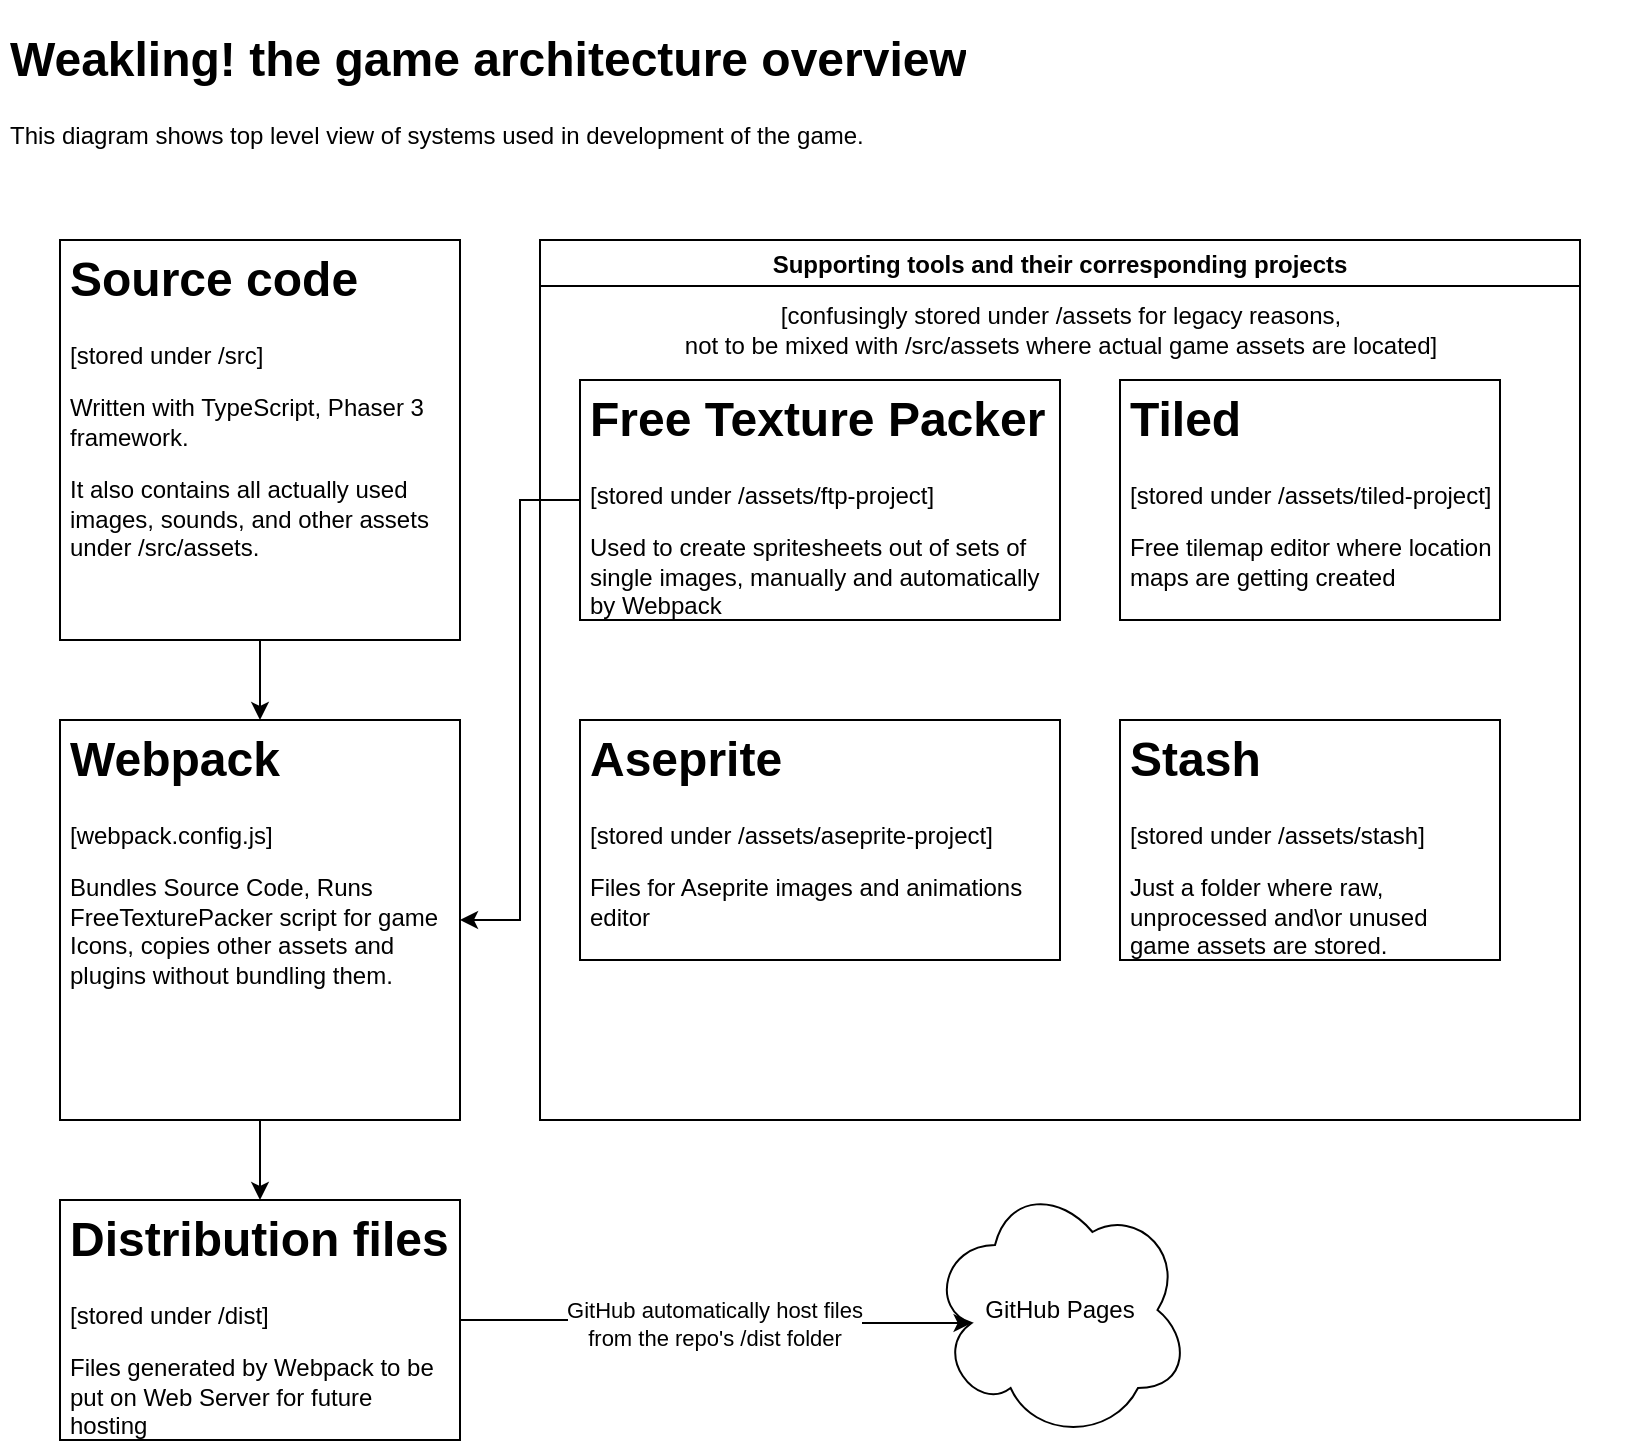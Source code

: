 <mxfile version="14.6.6" type="embed" pages="2"><diagram id="DA_a8IqXFuFWrUNnVX_Q" name="General Overview"><mxGraphModel dx="1125" dy="721" grid="1" gridSize="10" guides="1" tooltips="1" connect="1" arrows="1" fold="1" page="1" pageScale="1" pageWidth="850" pageHeight="1100" math="0" shadow="0"><root><mxCell id="0"/><mxCell id="1" parent="0"/><mxCell id="rToRF3a6WYgaRBfIFZam-1" value="&lt;h1&gt;Weakling! the game architecture overview&lt;br&gt;&lt;/h1&gt;&lt;p&gt;This diagram shows top level view of systems used in development of the game.&lt;br&gt;&lt;/p&gt;" style="text;html=1;strokeColor=none;fillColor=none;spacing=5;spacingTop=-20;whiteSpace=wrap;overflow=hidden;rounded=0;" parent="1" vertex="1"><mxGeometry x="10" y="10" width="820" height="70" as="geometry"/></mxCell><mxCell id="rToRF3a6WYgaRBfIFZam-18" style="edgeStyle=orthogonalEdgeStyle;rounded=0;orthogonalLoop=1;jettySize=auto;html=1;entryX=0.5;entryY=0;entryDx=0;entryDy=0;" parent="1" source="rToRF3a6WYgaRBfIFZam-3" target="rToRF3a6WYgaRBfIFZam-4" edge="1"><mxGeometry relative="1" as="geometry"/></mxCell><mxCell id="rToRF3a6WYgaRBfIFZam-3" value="&lt;h1&gt;Source code&lt;br&gt;&lt;/h1&gt;&lt;p&gt;[stored under /src]&lt;br&gt;&lt;/p&gt;&lt;p&gt;Written with TypeScript, Phaser 3 framework. &lt;br&gt;&lt;/p&gt;&lt;p&gt;It also contains all actually used images, sounds, and other assets under /src/assets.&lt;br&gt;&lt;/p&gt;" style="text;html=1;spacing=5;spacingTop=-20;whiteSpace=wrap;overflow=hidden;rounded=0;strokeColor=#000000;" parent="1" vertex="1"><mxGeometry x="40" y="120" width="200" height="200" as="geometry"/></mxCell><mxCell id="rToRF3a6WYgaRBfIFZam-19" style="edgeStyle=orthogonalEdgeStyle;rounded=0;orthogonalLoop=1;jettySize=auto;html=1;entryX=0.5;entryY=0;entryDx=0;entryDy=0;" parent="1" source="rToRF3a6WYgaRBfIFZam-4" target="rToRF3a6WYgaRBfIFZam-9" edge="1"><mxGeometry relative="1" as="geometry"/></mxCell><mxCell id="rToRF3a6WYgaRBfIFZam-4" value="&lt;h1&gt;Webpack&lt;/h1&gt;&lt;p&gt;[webpack.config.js]&lt;/p&gt;&lt;p&gt;Bundles Source Code, Runs FreeTexturePacker script for game Icons, copies other assets and plugins without bundling them.&lt;br&gt;&lt;/p&gt;" style="text;html=1;fillColor=none;spacing=5;spacingTop=-20;whiteSpace=wrap;overflow=hidden;rounded=0;strokeColor=#000000;" parent="1" vertex="1"><mxGeometry x="40" y="360" width="200" height="200" as="geometry"/></mxCell><mxCell id="rToRF3a6WYgaRBfIFZam-20" value="&lt;div&gt;GitHub automatically host files &lt;br&gt;&lt;/div&gt;&lt;div&gt;from the repo's /dist folder&lt;br&gt;&lt;/div&gt;" style="edgeStyle=orthogonalEdgeStyle;rounded=0;orthogonalLoop=1;jettySize=auto;html=1;entryX=0.16;entryY=0.55;entryDx=0;entryDy=0;entryPerimeter=0;" parent="1" source="rToRF3a6WYgaRBfIFZam-9" target="rToRF3a6WYgaRBfIFZam-11" edge="1"><mxGeometry relative="1" as="geometry"/></mxCell><mxCell id="rToRF3a6WYgaRBfIFZam-9" value="&lt;h1&gt;Distribution files&lt;br&gt;&lt;/h1&gt;&lt;p&gt;[stored under /dist]&lt;br&gt;&lt;/p&gt;&lt;p&gt;Files generated by Webpack to be put on Web Server for future hosting&lt;br&gt;&lt;/p&gt;" style="text;html=1;fillColor=none;spacing=5;spacingTop=-20;whiteSpace=wrap;overflow=hidden;rounded=0;strokeColor=#000000;" parent="1" vertex="1"><mxGeometry x="40" y="600" width="200" height="120" as="geometry"/></mxCell><mxCell id="rToRF3a6WYgaRBfIFZam-11" value="GitHub Pages" style="ellipse;shape=cloud;whiteSpace=wrap;html=1;strokeColor=#000000;fillColor=none;" parent="1" vertex="1"><mxGeometry x="475" y="590" width="130" height="130" as="geometry"/></mxCell><mxCell id="rToRF3a6WYgaRBfIFZam-12" value="Supporting tools and their corresponding projects" style="swimlane;strokeColor=#000000;fillColor=none;" parent="1" vertex="1"><mxGeometry x="280" y="120" width="520" height="440" as="geometry"><mxRectangle x="280" y="120" width="130" height="23" as="alternateBounds"/></mxGeometry></mxCell><mxCell id="rToRF3a6WYgaRBfIFZam-13" value="&lt;div&gt;[confusingly stored under /assets for legacy reasons,&lt;/div&gt;&lt;div&gt; not to be mixed with /src/assets where actual game assets are located]&lt;/div&gt;" style="text;html=1;align=center;verticalAlign=middle;resizable=0;points=[];autosize=1;strokeColor=none;" parent="rToRF3a6WYgaRBfIFZam-12" vertex="1"><mxGeometry x="65" y="30" width="390" height="30" as="geometry"/></mxCell><mxCell id="rToRF3a6WYgaRBfIFZam-5" value="&lt;h1&gt;Free Texture Packer&lt;br&gt;&lt;/h1&gt;&lt;p&gt;[stored under /assets/ftp-project]&lt;br&gt;&lt;/p&gt;&lt;p&gt;Used to create spritesheets out of sets of single images, manually and automatically by Webpack&lt;br&gt;&lt;/p&gt;" style="text;html=1;fillColor=none;spacing=5;spacingTop=-20;whiteSpace=wrap;overflow=hidden;rounded=0;strokeColor=#000000;" parent="rToRF3a6WYgaRBfIFZam-12" vertex="1"><mxGeometry x="20" y="70" width="240" height="120" as="geometry"/></mxCell><mxCell id="rToRF3a6WYgaRBfIFZam-6" value="&lt;h1&gt;Tiled&lt;/h1&gt;&lt;p&gt;[stored under /assets/tiled-project]&lt;br&gt;&lt;/p&gt;&lt;p&gt;Free tilemap editor where location maps are getting created&lt;br&gt;&lt;/p&gt;" style="text;html=1;fillColor=none;spacing=5;spacingTop=-20;whiteSpace=wrap;overflow=hidden;rounded=0;strokeColor=#000000;" parent="rToRF3a6WYgaRBfIFZam-12" vertex="1"><mxGeometry x="290" y="70" width="190" height="120" as="geometry"/></mxCell><mxCell id="rToRF3a6WYgaRBfIFZam-8" value="&lt;h1&gt;Stash&lt;/h1&gt;&lt;p&gt;[stored under /assets/stash]&lt;br&gt;&lt;/p&gt;&lt;p&gt;Just a folder where raw, unprocessed and\or unused game assets are stored.&lt;br&gt;&lt;/p&gt;" style="text;html=1;fillColor=none;spacing=5;spacingTop=-20;whiteSpace=wrap;overflow=hidden;rounded=0;strokeColor=#000000;" parent="rToRF3a6WYgaRBfIFZam-12" vertex="1"><mxGeometry x="290" y="240" width="190" height="120" as="geometry"/></mxCell><mxCell id="rToRF3a6WYgaRBfIFZam-15" value="&lt;h1&gt;Aseprite&lt;/h1&gt;&lt;p&gt;[stored under /assets/aseprite-project]&lt;/p&gt;&lt;p&gt;Files for Aseprite images and animations editor&lt;br&gt;&lt;/p&gt;" style="text;html=1;fillColor=none;spacing=5;spacingTop=-20;whiteSpace=wrap;overflow=hidden;rounded=0;strokeColor=#000000;" parent="rToRF3a6WYgaRBfIFZam-12" vertex="1"><mxGeometry x="20" y="240" width="240" height="120" as="geometry"/></mxCell><mxCell id="rToRF3a6WYgaRBfIFZam-17" style="edgeStyle=orthogonalEdgeStyle;rounded=0;orthogonalLoop=1;jettySize=auto;html=1;exitX=0;exitY=0.5;exitDx=0;exitDy=0;entryX=1;entryY=0.5;entryDx=0;entryDy=0;" parent="1" source="rToRF3a6WYgaRBfIFZam-5" target="rToRF3a6WYgaRBfIFZam-4" edge="1"><mxGeometry relative="1" as="geometry"/></mxCell></root></mxGraphModel></diagram><diagram id="CkU-o-95htZSAX7PNupb" name="Source code structure"><mxGraphModel dx="1125" dy="721" grid="1" gridSize="10" guides="1" tooltips="1" connect="1" arrows="1" fold="1" page="1" pageScale="1" pageWidth="850" pageHeight="1100" math="0" shadow="0"><root><mxCell id="wimC9kOxdClsZD7-3ROx-0"/><mxCell id="wimC9kOxdClsZD7-3ROx-1" parent="wimC9kOxdClsZD7-3ROx-0"/><mxCell id="Ylaeckr3D_-gEleV9Hk6-1" value="&lt;h1&gt;Source code structure&lt;/h1&gt;&lt;p&gt;This diagram shows how different types of entities are stored, used and communicate with each other&lt;/p&gt;" style="text;html=1;strokeColor=none;fillColor=none;spacing=5;spacingTop=-20;whiteSpace=wrap;overflow=hidden;rounded=0;" parent="wimC9kOxdClsZD7-3ROx-1" vertex="1"><mxGeometry x="10" y="10" width="830" height="70" as="geometry"/></mxCell><mxCell id="0ktQMvhlBw8mAWOtMOWZ-0" value="&lt;h1&gt;&lt;span&gt;Assets&lt;/span&gt;&lt;/h1&gt;&lt;h1&gt;&lt;span style=&quot;font-size: 12px ; font-weight: normal&quot;&gt;[Stored under /src/assets]&lt;/span&gt;&lt;br&gt;&lt;/h1&gt;&lt;div&gt;&lt;span style=&quot;font-size: 12px ; font-weight: normal&quot;&gt;There are five types of assets currently used in the game:&lt;/span&gt;&lt;/div&gt;&lt;div&gt;&lt;span style=&quot;font-size: 12px ; font-weight: normal&quot;&gt;&lt;br&gt;&lt;/span&gt;&lt;/div&gt;&lt;div&gt;&lt;span style=&quot;font-size: 12px ; font-weight: normal&quot;&gt;Audio assets: theme songs and sound effects&lt;/span&gt;&lt;/div&gt;&lt;div&gt;&lt;span style=&quot;font-size: 12px ; font-weight: normal&quot;&gt;&lt;br&gt;&lt;/span&gt;&lt;/div&gt;&lt;div&gt;Bitmap fonts: Bitmap fonts are just letters of specific font type stored as a single image. Using real fonts in phaser is costly, so bitmap fonts should be used in performance-critical parts of the application.&lt;/div&gt;&lt;div&gt;&lt;br&gt;&lt;/div&gt;&lt;div&gt;Exported Maps: Tiled maps, after the work on them is done, have to be exported as JSON and stored here for future use&lt;/div&gt;&lt;div&gt;&lt;br&gt;&lt;/div&gt;&lt;div&gt;Images: regular images for the game&lt;/div&gt;&lt;div&gt;&lt;br&gt;&lt;/div&gt;&lt;div&gt;Images Extruded: when you work with spritesheets you can notice a black lines apperaing on your screen where they are not supposed to be - this is Tile Bleeding. In order to avoid tile bleeding, images, especially spritesheets, should be extruded. Read more about it here:&amp;nbsp;https://github.com/sporadic-labs/tile-extruder&lt;/div&gt;&lt;div&gt;&lt;span style=&quot;font-size: 12px ; font-weight: normal&quot;&gt;&lt;br&gt;&lt;/span&gt;&lt;/div&gt;" style="text;html=1;fillColor=none;spacing=5;spacingTop=-20;whiteSpace=wrap;overflow=hidden;rounded=0;strokeColor=#f0f0f0;" parent="wimC9kOxdClsZD7-3ROx-1" vertex="1"><mxGeometry x="10" y="90" width="190" height="560" as="geometry"/></mxCell></root></mxGraphModel></diagram></mxfile>